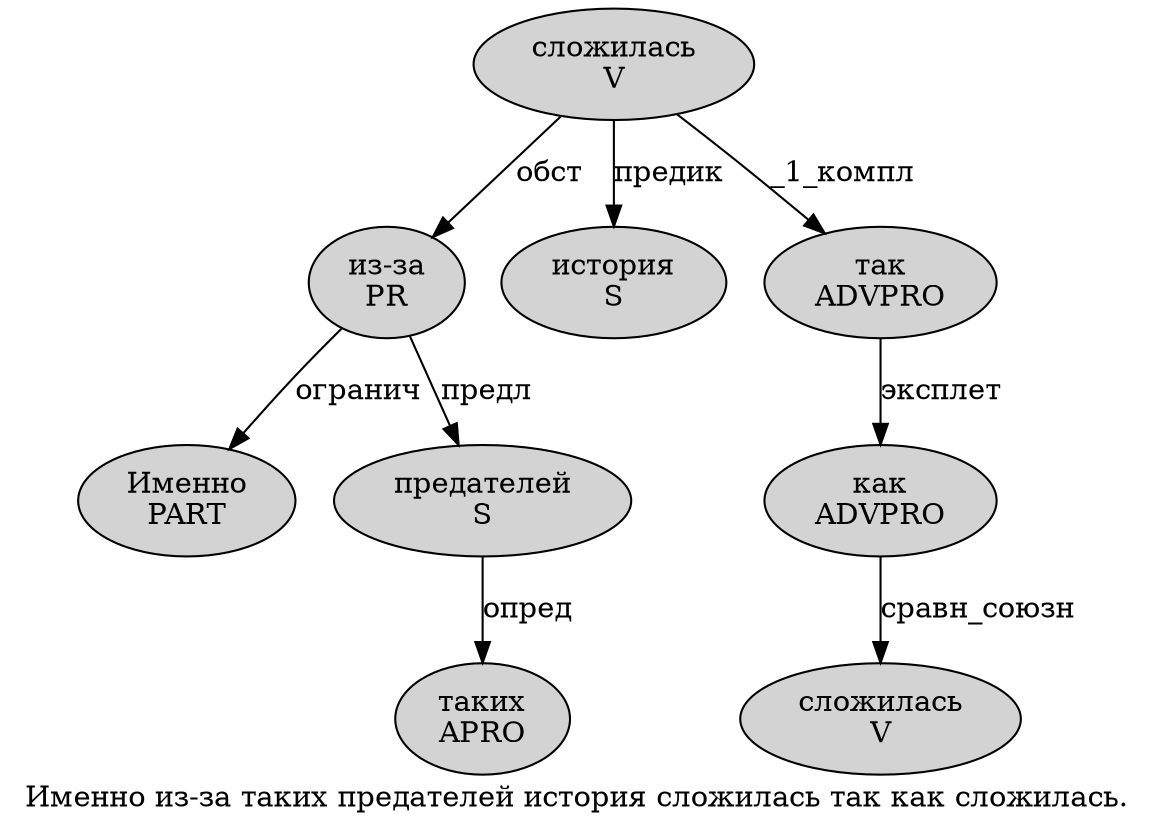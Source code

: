 digraph SENTENCE_1810 {
	graph [label="Именно из-за таких предателей история сложилась так как сложилась."]
	node [style=filled]
		0 [label="Именно
PART" color="" fillcolor=lightgray penwidth=1 shape=ellipse]
		1 [label="из-за
PR" color="" fillcolor=lightgray penwidth=1 shape=ellipse]
		2 [label="таких
APRO" color="" fillcolor=lightgray penwidth=1 shape=ellipse]
		3 [label="предателей
S" color="" fillcolor=lightgray penwidth=1 shape=ellipse]
		4 [label="история
S" color="" fillcolor=lightgray penwidth=1 shape=ellipse]
		5 [label="сложилась
V" color="" fillcolor=lightgray penwidth=1 shape=ellipse]
		6 [label="так
ADVPRO" color="" fillcolor=lightgray penwidth=1 shape=ellipse]
		7 [label="как
ADVPRO" color="" fillcolor=lightgray penwidth=1 shape=ellipse]
		8 [label="сложилась
V" color="" fillcolor=lightgray penwidth=1 shape=ellipse]
			3 -> 2 [label="опред"]
			6 -> 7 [label="эксплет"]
			5 -> 1 [label="обст"]
			5 -> 4 [label="предик"]
			5 -> 6 [label="_1_компл"]
			1 -> 0 [label="огранич"]
			1 -> 3 [label="предл"]
			7 -> 8 [label="сравн_союзн"]
}